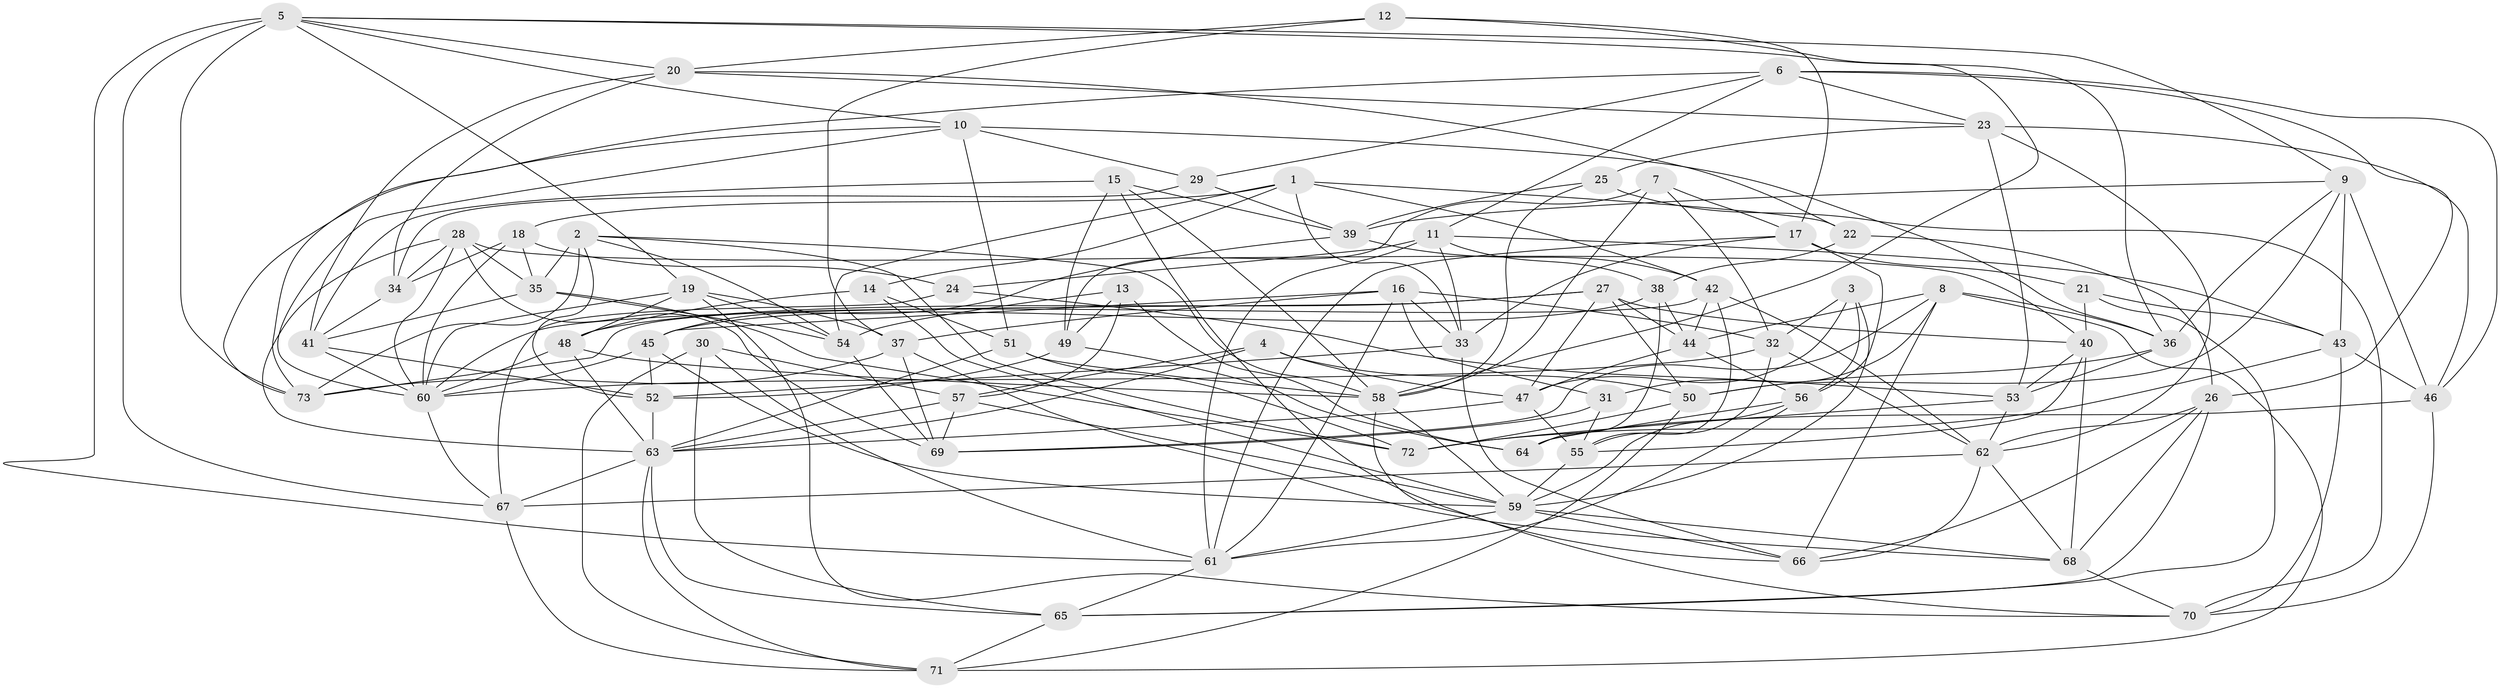// original degree distribution, {4: 1.0}
// Generated by graph-tools (version 1.1) at 2025/26/03/09/25 03:26:58]
// undirected, 73 vertices, 213 edges
graph export_dot {
graph [start="1"]
  node [color=gray90,style=filled];
  1;
  2;
  3;
  4;
  5;
  6;
  7;
  8;
  9;
  10;
  11;
  12;
  13;
  14;
  15;
  16;
  17;
  18;
  19;
  20;
  21;
  22;
  23;
  24;
  25;
  26;
  27;
  28;
  29;
  30;
  31;
  32;
  33;
  34;
  35;
  36;
  37;
  38;
  39;
  40;
  41;
  42;
  43;
  44;
  45;
  46;
  47;
  48;
  49;
  50;
  51;
  52;
  53;
  54;
  55;
  56;
  57;
  58;
  59;
  60;
  61;
  62;
  63;
  64;
  65;
  66;
  67;
  68;
  69;
  70;
  71;
  72;
  73;
  1 -- 14 [weight=1.0];
  1 -- 18 [weight=1.0];
  1 -- 22 [weight=1.0];
  1 -- 33 [weight=1.0];
  1 -- 42 [weight=1.0];
  1 -- 54 [weight=1.0];
  2 -- 35 [weight=1.0];
  2 -- 52 [weight=1.0];
  2 -- 54 [weight=1.0];
  2 -- 58 [weight=1.0];
  2 -- 72 [weight=1.0];
  2 -- 73 [weight=1.0];
  3 -- 32 [weight=1.0];
  3 -- 47 [weight=1.0];
  3 -- 56 [weight=1.0];
  3 -- 59 [weight=1.0];
  4 -- 47 [weight=1.0];
  4 -- 50 [weight=1.0];
  4 -- 57 [weight=1.0];
  4 -- 63 [weight=1.0];
  5 -- 9 [weight=1.0];
  5 -- 10 [weight=1.0];
  5 -- 19 [weight=1.0];
  5 -- 20 [weight=1.0];
  5 -- 36 [weight=1.0];
  5 -- 61 [weight=1.0];
  5 -- 67 [weight=1.0];
  5 -- 73 [weight=1.0];
  6 -- 11 [weight=1.0];
  6 -- 23 [weight=1.0];
  6 -- 26 [weight=1.0];
  6 -- 29 [weight=1.0];
  6 -- 46 [weight=1.0];
  6 -- 73 [weight=1.0];
  7 -- 17 [weight=1.0];
  7 -- 32 [weight=1.0];
  7 -- 49 [weight=1.0];
  7 -- 58 [weight=1.0];
  8 -- 31 [weight=1.0];
  8 -- 36 [weight=1.0];
  8 -- 44 [weight=1.0];
  8 -- 66 [weight=1.0];
  8 -- 69 [weight=1.0];
  8 -- 71 [weight=1.0];
  9 -- 36 [weight=1.0];
  9 -- 39 [weight=1.0];
  9 -- 43 [weight=1.0];
  9 -- 46 [weight=1.0];
  9 -- 50 [weight=1.0];
  10 -- 29 [weight=1.0];
  10 -- 36 [weight=1.0];
  10 -- 51 [weight=1.0];
  10 -- 60 [weight=1.0];
  10 -- 73 [weight=1.0];
  11 -- 24 [weight=1.0];
  11 -- 33 [weight=1.0];
  11 -- 38 [weight=1.0];
  11 -- 43 [weight=1.0];
  11 -- 61 [weight=1.0];
  12 -- 17 [weight=1.0];
  12 -- 20 [weight=1.0];
  12 -- 37 [weight=1.0];
  12 -- 58 [weight=1.0];
  13 -- 49 [weight=1.0];
  13 -- 54 [weight=1.0];
  13 -- 57 [weight=1.0];
  13 -- 64 [weight=1.0];
  14 -- 48 [weight=1.0];
  14 -- 51 [weight=1.0];
  14 -- 59 [weight=1.0];
  15 -- 39 [weight=1.0];
  15 -- 41 [weight=1.0];
  15 -- 49 [weight=2.0];
  15 -- 58 [weight=1.0];
  15 -- 66 [weight=1.0];
  16 -- 31 [weight=1.0];
  16 -- 32 [weight=1.0];
  16 -- 33 [weight=1.0];
  16 -- 37 [weight=1.0];
  16 -- 45 [weight=1.0];
  16 -- 61 [weight=1.0];
  17 -- 21 [weight=1.0];
  17 -- 33 [weight=1.0];
  17 -- 56 [weight=1.0];
  17 -- 61 [weight=1.0];
  18 -- 24 [weight=1.0];
  18 -- 34 [weight=2.0];
  18 -- 35 [weight=1.0];
  18 -- 60 [weight=1.0];
  19 -- 37 [weight=1.0];
  19 -- 48 [weight=1.0];
  19 -- 54 [weight=1.0];
  19 -- 60 [weight=1.0];
  19 -- 70 [weight=1.0];
  20 -- 22 [weight=1.0];
  20 -- 23 [weight=1.0];
  20 -- 34 [weight=1.0];
  20 -- 41 [weight=1.0];
  21 -- 40 [weight=1.0];
  21 -- 43 [weight=1.0];
  21 -- 65 [weight=1.0];
  22 -- 26 [weight=1.0];
  22 -- 38 [weight=1.0];
  23 -- 25 [weight=1.0];
  23 -- 46 [weight=1.0];
  23 -- 53 [weight=1.0];
  23 -- 62 [weight=1.0];
  24 -- 53 [weight=1.0];
  24 -- 67 [weight=1.0];
  25 -- 39 [weight=1.0];
  25 -- 58 [weight=1.0];
  25 -- 70 [weight=1.0];
  26 -- 62 [weight=1.0];
  26 -- 65 [weight=1.0];
  26 -- 66 [weight=1.0];
  26 -- 68 [weight=1.0];
  27 -- 40 [weight=1.0];
  27 -- 44 [weight=1.0];
  27 -- 47 [weight=1.0];
  27 -- 48 [weight=1.0];
  27 -- 50 [weight=1.0];
  27 -- 60 [weight=1.0];
  28 -- 34 [weight=1.0];
  28 -- 35 [weight=1.0];
  28 -- 40 [weight=1.0];
  28 -- 60 [weight=1.0];
  28 -- 63 [weight=1.0];
  28 -- 69 [weight=1.0];
  29 -- 34 [weight=1.0];
  29 -- 39 [weight=1.0];
  30 -- 57 [weight=1.0];
  30 -- 61 [weight=1.0];
  30 -- 65 [weight=1.0];
  30 -- 71 [weight=1.0];
  31 -- 55 [weight=1.0];
  31 -- 69 [weight=1.0];
  32 -- 55 [weight=1.0];
  32 -- 60 [weight=1.0];
  32 -- 62 [weight=1.0];
  33 -- 52 [weight=1.0];
  33 -- 66 [weight=1.0];
  34 -- 41 [weight=1.0];
  35 -- 41 [weight=1.0];
  35 -- 54 [weight=1.0];
  35 -- 72 [weight=1.0];
  36 -- 50 [weight=1.0];
  36 -- 53 [weight=1.0];
  37 -- 68 [weight=1.0];
  37 -- 69 [weight=1.0];
  37 -- 73 [weight=1.0];
  38 -- 44 [weight=1.0];
  38 -- 45 [weight=1.0];
  38 -- 64 [weight=2.0];
  39 -- 42 [weight=1.0];
  39 -- 45 [weight=1.0];
  40 -- 53 [weight=1.0];
  40 -- 55 [weight=1.0];
  40 -- 68 [weight=1.0];
  41 -- 52 [weight=1.0];
  41 -- 60 [weight=1.0];
  42 -- 44 [weight=1.0];
  42 -- 55 [weight=1.0];
  42 -- 62 [weight=1.0];
  42 -- 73 [weight=1.0];
  43 -- 46 [weight=1.0];
  43 -- 70 [weight=1.0];
  43 -- 72 [weight=1.0];
  44 -- 47 [weight=1.0];
  44 -- 56 [weight=1.0];
  45 -- 52 [weight=1.0];
  45 -- 59 [weight=1.0];
  45 -- 60 [weight=1.0];
  46 -- 64 [weight=1.0];
  46 -- 70 [weight=1.0];
  47 -- 55 [weight=1.0];
  47 -- 63 [weight=1.0];
  48 -- 58 [weight=1.0];
  48 -- 60 [weight=1.0];
  48 -- 63 [weight=1.0];
  49 -- 52 [weight=1.0];
  49 -- 64 [weight=1.0];
  50 -- 71 [weight=1.0];
  50 -- 72 [weight=1.0];
  51 -- 58 [weight=2.0];
  51 -- 63 [weight=1.0];
  51 -- 72 [weight=1.0];
  52 -- 63 [weight=1.0];
  53 -- 62 [weight=1.0];
  53 -- 72 [weight=1.0];
  54 -- 69 [weight=1.0];
  55 -- 59 [weight=1.0];
  56 -- 59 [weight=1.0];
  56 -- 61 [weight=1.0];
  56 -- 64 [weight=1.0];
  57 -- 59 [weight=1.0];
  57 -- 63 [weight=1.0];
  57 -- 69 [weight=1.0];
  58 -- 59 [weight=1.0];
  58 -- 70 [weight=1.0];
  59 -- 61 [weight=1.0];
  59 -- 66 [weight=1.0];
  59 -- 68 [weight=1.0];
  60 -- 67 [weight=1.0];
  61 -- 65 [weight=1.0];
  62 -- 66 [weight=1.0];
  62 -- 67 [weight=1.0];
  62 -- 68 [weight=1.0];
  63 -- 65 [weight=1.0];
  63 -- 67 [weight=1.0];
  63 -- 71 [weight=1.0];
  65 -- 71 [weight=1.0];
  67 -- 71 [weight=1.0];
  68 -- 70 [weight=1.0];
}
